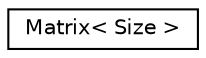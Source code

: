 digraph "Graficzna hierarchia klas"
{
 // LATEX_PDF_SIZE
  edge [fontname="Helvetica",fontsize="10",labelfontname="Helvetica",labelfontsize="10"];
  node [fontname="Helvetica",fontsize="10",shape=record];
  rankdir="LR";
  Node0 [label="Matrix\< Size \>",height=0.2,width=0.4,color="black", fillcolor="white", style="filled",URL="$class_matrix.html",tooltip="Klasa modelujaca w programie pojecie macierzy.   Klasa posiada prywatne pole \"value\",..."];
}
